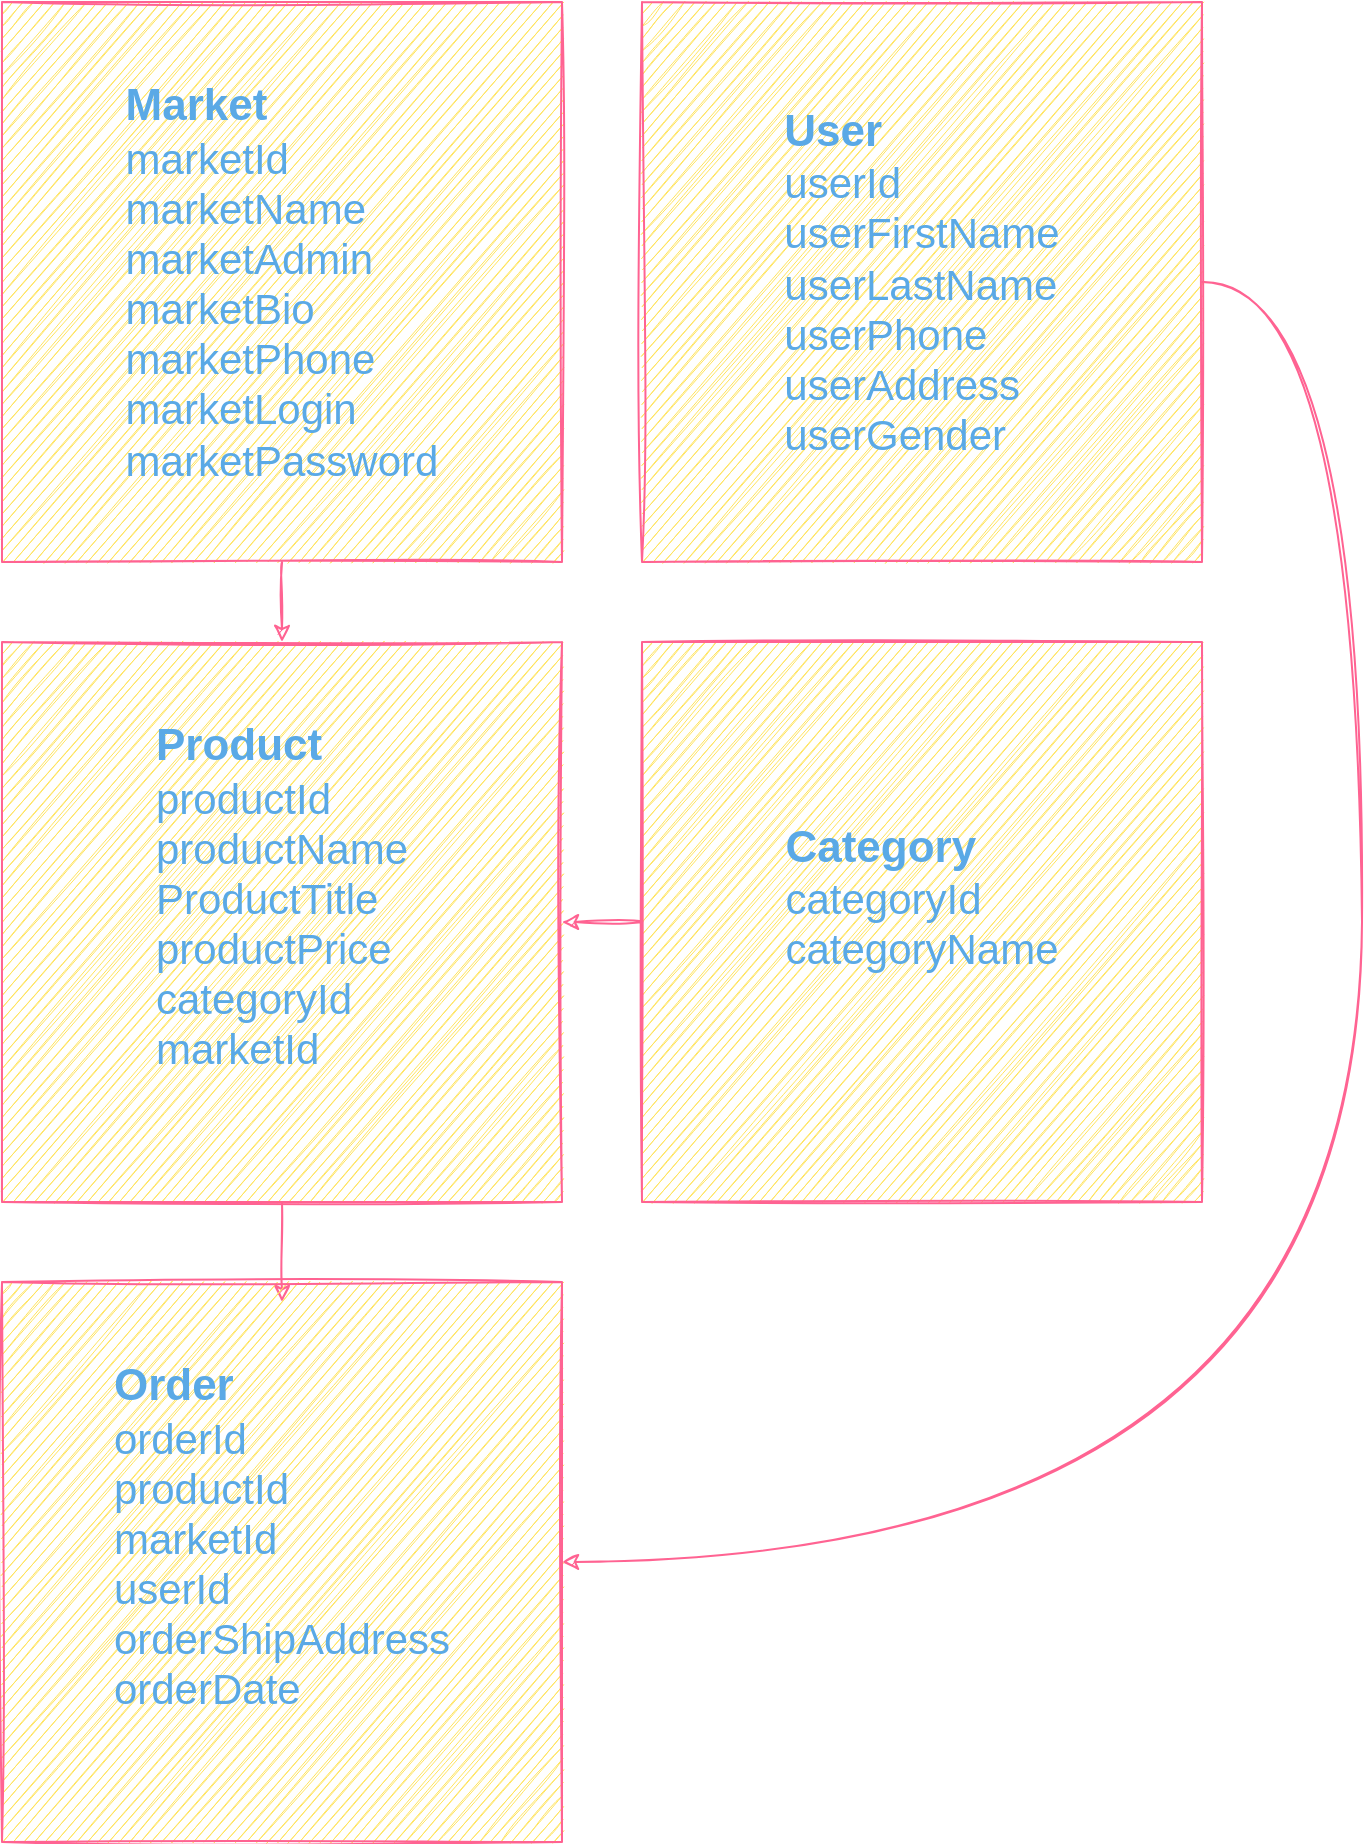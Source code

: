 <mxfile version="19.0.1" type="github" pages="2">
  <diagram id="T3S-fQNFISeFsxL23VkK" name="Page-1">
    <mxGraphModel dx="1422" dy="805" grid="1" gridSize="10" guides="1" tooltips="1" connect="1" arrows="1" fold="1" page="1" pageScale="1" pageWidth="850" pageHeight="1100" math="0" shadow="0">
      <root>
        <mxCell id="0" />
        <mxCell id="1" parent="0" />
        <mxCell id="d89broVgK2nXseQex8t1-26" style="edgeStyle=orthogonalEdgeStyle;rounded=0;orthogonalLoop=1;jettySize=auto;html=1;exitX=0.5;exitY=1;exitDx=0;exitDy=0;entryX=0.5;entryY=0;entryDx=0;entryDy=0;fontSize=21;curved=1;sketch=1;strokeColor=#FF6392;fontColor=#5AA9E6;" parent="1" source="d89broVgK2nXseQex8t1-18" target="d89broVgK2nXseQex8t1-21" edge="1">
          <mxGeometry relative="1" as="geometry" />
        </mxCell>
        <mxCell id="d89broVgK2nXseQex8t1-18" value="&lt;div style=&quot;text-align: justify;&quot;&gt;&lt;span style=&quot;background-color: initial;&quot;&gt;&lt;b&gt;Market&lt;/b&gt;&lt;/span&gt;&lt;/div&gt;&lt;div style=&quot;text-align: justify; font-size: 21px;&quot;&gt;&lt;span style=&quot;background-color: initial;&quot;&gt;&lt;font style=&quot;font-size: 21px;&quot;&gt;marketId&lt;/font&gt;&lt;/span&gt;&lt;/div&gt;&lt;div style=&quot;text-align: justify; font-size: 21px;&quot;&gt;&lt;span style=&quot;background-color: initial;&quot;&gt;&lt;font style=&quot;font-size: 21px;&quot;&gt;marketName&lt;/font&gt;&lt;/span&gt;&lt;/div&gt;&lt;div style=&quot;text-align: justify; font-size: 21px;&quot;&gt;&lt;span style=&quot;background-color: initial;&quot;&gt;&lt;font style=&quot;font-size: 21px;&quot;&gt;marketAdmin&lt;/font&gt;&lt;/span&gt;&lt;/div&gt;&lt;div style=&quot;text-align: justify; font-size: 21px;&quot;&gt;&lt;span style=&quot;background-color: initial;&quot;&gt;&lt;font style=&quot;font-size: 21px;&quot;&gt;marketBio&lt;/font&gt;&lt;/span&gt;&lt;/div&gt;&lt;div style=&quot;text-align: justify; font-size: 21px;&quot;&gt;&lt;span style=&quot;background-color: initial;&quot;&gt;&lt;font style=&quot;font-size: 21px;&quot;&gt;marketPhone&lt;/font&gt;&lt;/span&gt;&lt;/div&gt;&lt;div style=&quot;text-align: justify; font-size: 21px;&quot;&gt;&lt;span style=&quot;background-color: initial;&quot;&gt;&lt;font style=&quot;font-size: 21px;&quot;&gt;marketLogin&lt;/font&gt;&lt;/span&gt;&lt;/div&gt;&lt;div style=&quot;text-align: justify; font-size: 21px;&quot;&gt;&lt;span style=&quot;background-color: initial;&quot;&gt;&lt;font style=&quot;font-size: 21px;&quot;&gt;marketPassword&lt;/font&gt;&lt;/span&gt;&lt;/div&gt;&lt;div style=&quot;text-align: justify;&quot;&gt;&lt;/div&gt;" style="text;html=1;strokeColor=#FF6392;fillColor=#FFE45E;align=center;verticalAlign=middle;whiteSpace=wrap;rounded=0;fontSize=22;sketch=1;fontColor=#5AA9E6;" parent="1" vertex="1">
          <mxGeometry x="40" y="40" width="280" height="280" as="geometry" />
        </mxCell>
        <mxCell id="d89broVgK2nXseQex8t1-29" style="edgeStyle=orthogonalEdgeStyle;rounded=0;orthogonalLoop=1;jettySize=auto;html=1;fontSize=21;entryX=1;entryY=0.5;entryDx=0;entryDy=0;curved=1;sketch=1;strokeColor=#FF6392;fontColor=#5AA9E6;" parent="1" source="d89broVgK2nXseQex8t1-19" target="d89broVgK2nXseQex8t1-23" edge="1">
          <mxGeometry relative="1" as="geometry">
            <mxPoint x="770" y="910" as="targetPoint" />
            <Array as="points">
              <mxPoint x="720" y="180" />
              <mxPoint x="720" y="820" />
            </Array>
          </mxGeometry>
        </mxCell>
        <mxCell id="d89broVgK2nXseQex8t1-19" value="&lt;div style=&quot;text-align: justify;&quot;&gt;&lt;b&gt;User&lt;/b&gt;&lt;/div&gt;&lt;div style=&quot;text-align: justify; font-size: 21px;&quot;&gt;userId&lt;/div&gt;&lt;div style=&quot;text-align: justify; font-size: 21px;&quot;&gt;userFirstName&lt;/div&gt;&lt;div style=&quot;text-align: justify; font-size: 21px;&quot;&gt;userLastName&lt;/div&gt;&lt;div style=&quot;text-align: justify; font-size: 21px;&quot;&gt;userPhone&lt;/div&gt;&lt;div style=&quot;text-align: justify; font-size: 21px;&quot;&gt;userAddress&lt;/div&gt;&lt;div style=&quot;text-align: justify; font-size: 21px;&quot;&gt;userGender&lt;/div&gt;&lt;div style=&quot;text-align: justify;&quot;&gt;&lt;/div&gt;" style="text;html=1;strokeColor=#FF6392;fillColor=#FFE45E;align=center;verticalAlign=middle;whiteSpace=wrap;rounded=0;fontSize=22;sketch=1;fontColor=#5AA9E6;" parent="1" vertex="1">
          <mxGeometry x="360" y="40" width="280" height="280" as="geometry" />
        </mxCell>
        <mxCell id="d89broVgK2nXseQex8t1-28" style="edgeStyle=orthogonalEdgeStyle;rounded=0;orthogonalLoop=1;jettySize=auto;html=1;fontSize=21;curved=1;sketch=1;strokeColor=#FF6392;fontColor=#5AA9E6;" parent="1" source="d89broVgK2nXseQex8t1-21" edge="1">
          <mxGeometry relative="1" as="geometry">
            <mxPoint x="180" y="690" as="targetPoint" />
          </mxGeometry>
        </mxCell>
        <mxCell id="d89broVgK2nXseQex8t1-21" value="&lt;div style=&quot;text-align: justify;&quot;&gt;&lt;b&gt;Product&lt;/b&gt;&lt;/div&gt;&lt;div style=&quot;text-align: justify; font-size: 21px;&quot;&gt;productId&lt;/div&gt;&lt;div style=&quot;text-align: justify; font-size: 21px;&quot;&gt;productName&lt;/div&gt;&lt;div style=&quot;text-align: justify; font-size: 21px;&quot;&gt;ProductTitle&lt;/div&gt;&lt;div style=&quot;text-align: justify; font-size: 21px;&quot;&gt;productPrice&lt;/div&gt;&lt;div style=&quot;text-align: justify; font-size: 21px;&quot;&gt;categoryId&lt;/div&gt;&lt;div style=&quot;text-align: justify; font-size: 21px;&quot;&gt;marketId&lt;/div&gt;&lt;div style=&quot;text-align: justify; font-size: 21px;&quot;&gt;&lt;br&gt;&lt;/div&gt;&lt;div style=&quot;text-align: justify;&quot;&gt;&lt;/div&gt;" style="text;html=1;align=center;verticalAlign=middle;whiteSpace=wrap;rounded=0;fontSize=22;fillColor=#FFE45E;fontColor=#5AA9E6;strokeColor=#FF6392;sketch=1;" parent="1" vertex="1">
          <mxGeometry x="40" y="360" width="280" height="280" as="geometry" />
        </mxCell>
        <mxCell id="d89broVgK2nXseQex8t1-27" style="edgeStyle=orthogonalEdgeStyle;rounded=0;orthogonalLoop=1;jettySize=auto;html=1;entryX=1;entryY=0.5;entryDx=0;entryDy=0;fontSize=21;curved=1;sketch=1;strokeColor=#FF6392;fontColor=#5AA9E6;" parent="1" source="d89broVgK2nXseQex8t1-22" target="d89broVgK2nXseQex8t1-21" edge="1">
          <mxGeometry relative="1" as="geometry" />
        </mxCell>
        <mxCell id="d89broVgK2nXseQex8t1-22" value="&lt;div style=&quot;text-align: justify;&quot;&gt;&lt;b&gt;Category&lt;/b&gt;&lt;/div&gt;&lt;div style=&quot;text-align: justify; font-size: 21px;&quot;&gt;categoryId&lt;/div&gt;&lt;div style=&quot;text-align: justify; font-size: 21px;&quot;&gt;categoryName&lt;/div&gt;&lt;div style=&quot;text-align: justify; font-size: 21px;&quot;&gt;&lt;br&gt;&lt;/div&gt;&lt;div style=&quot;text-align: justify;&quot;&gt;&lt;/div&gt;" style="text;html=1;align=center;verticalAlign=middle;whiteSpace=wrap;rounded=0;fontSize=22;fillColor=#FFE45E;fontColor=#5AA9E6;strokeColor=#FF6392;sketch=1;" parent="1" vertex="1">
          <mxGeometry x="360" y="360" width="280" height="280" as="geometry" />
        </mxCell>
        <mxCell id="d89broVgK2nXseQex8t1-23" value="&lt;div style=&quot;text-align: justify;&quot;&gt;&lt;b&gt;Order&lt;/b&gt;&lt;/div&gt;&lt;div style=&quot;text-align: justify; font-size: 21px;&quot;&gt;orderId&lt;/div&gt;&lt;div style=&quot;text-align: justify; font-size: 21px;&quot;&gt;productId&lt;/div&gt;&lt;div style=&quot;text-align: justify; font-size: 21px;&quot;&gt;marketId&lt;/div&gt;&lt;div style=&quot;text-align: justify; font-size: 21px;&quot;&gt;userId&lt;/div&gt;&lt;div style=&quot;text-align: justify; font-size: 21px;&quot;&gt;orderShipAddress&lt;/div&gt;&lt;div style=&quot;text-align: justify; font-size: 21px;&quot;&gt;orderDate&lt;/div&gt;&lt;div style=&quot;text-align: justify; font-size: 21px;&quot;&gt;&lt;br&gt;&lt;/div&gt;&lt;div style=&quot;text-align: justify;&quot;&gt;&lt;/div&gt;" style="text;html=1;align=center;verticalAlign=middle;whiteSpace=wrap;rounded=0;fontSize=22;fillColor=#FFE45E;fontColor=#5AA9E6;strokeColor=#FF6392;sketch=1;" parent="1" vertex="1">
          <mxGeometry x="40" y="680" width="280" height="280" as="geometry" />
        </mxCell>
      </root>
    </mxGraphModel>
  </diagram>
  <diagram id="xYGzjBT5dQegqVpgRLp3" name="Page-2">
    <mxGraphModel dx="1422" dy="805" grid="1" gridSize="10" guides="1" tooltips="1" connect="1" arrows="1" fold="1" page="1" pageScale="1" pageWidth="850" pageHeight="1100" math="0" shadow="0">
      <root>
        <mxCell id="0" />
        <mxCell id="1" parent="0" />
      </root>
    </mxGraphModel>
  </diagram>
</mxfile>
